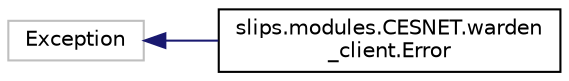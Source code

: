 digraph "Graphical Class Hierarchy"
{
 // LATEX_PDF_SIZE
  edge [fontname="Helvetica",fontsize="10",labelfontname="Helvetica",labelfontsize="10"];
  node [fontname="Helvetica",fontsize="10",shape=record];
  rankdir="LR";
  Node48 [label="Exception",height=0.2,width=0.4,color="grey75", fillcolor="white", style="filled",tooltip=" "];
  Node48 -> Node0 [dir="back",color="midnightblue",fontsize="10",style="solid",fontname="Helvetica"];
  Node0 [label="slips.modules.CESNET.warden\l_client.Error",height=0.2,width=0.4,color="black", fillcolor="white", style="filled",URL="$d1/df7/classslips_1_1modules_1_1CESNET_1_1warden__client_1_1Error.html",tooltip=" "];
}
